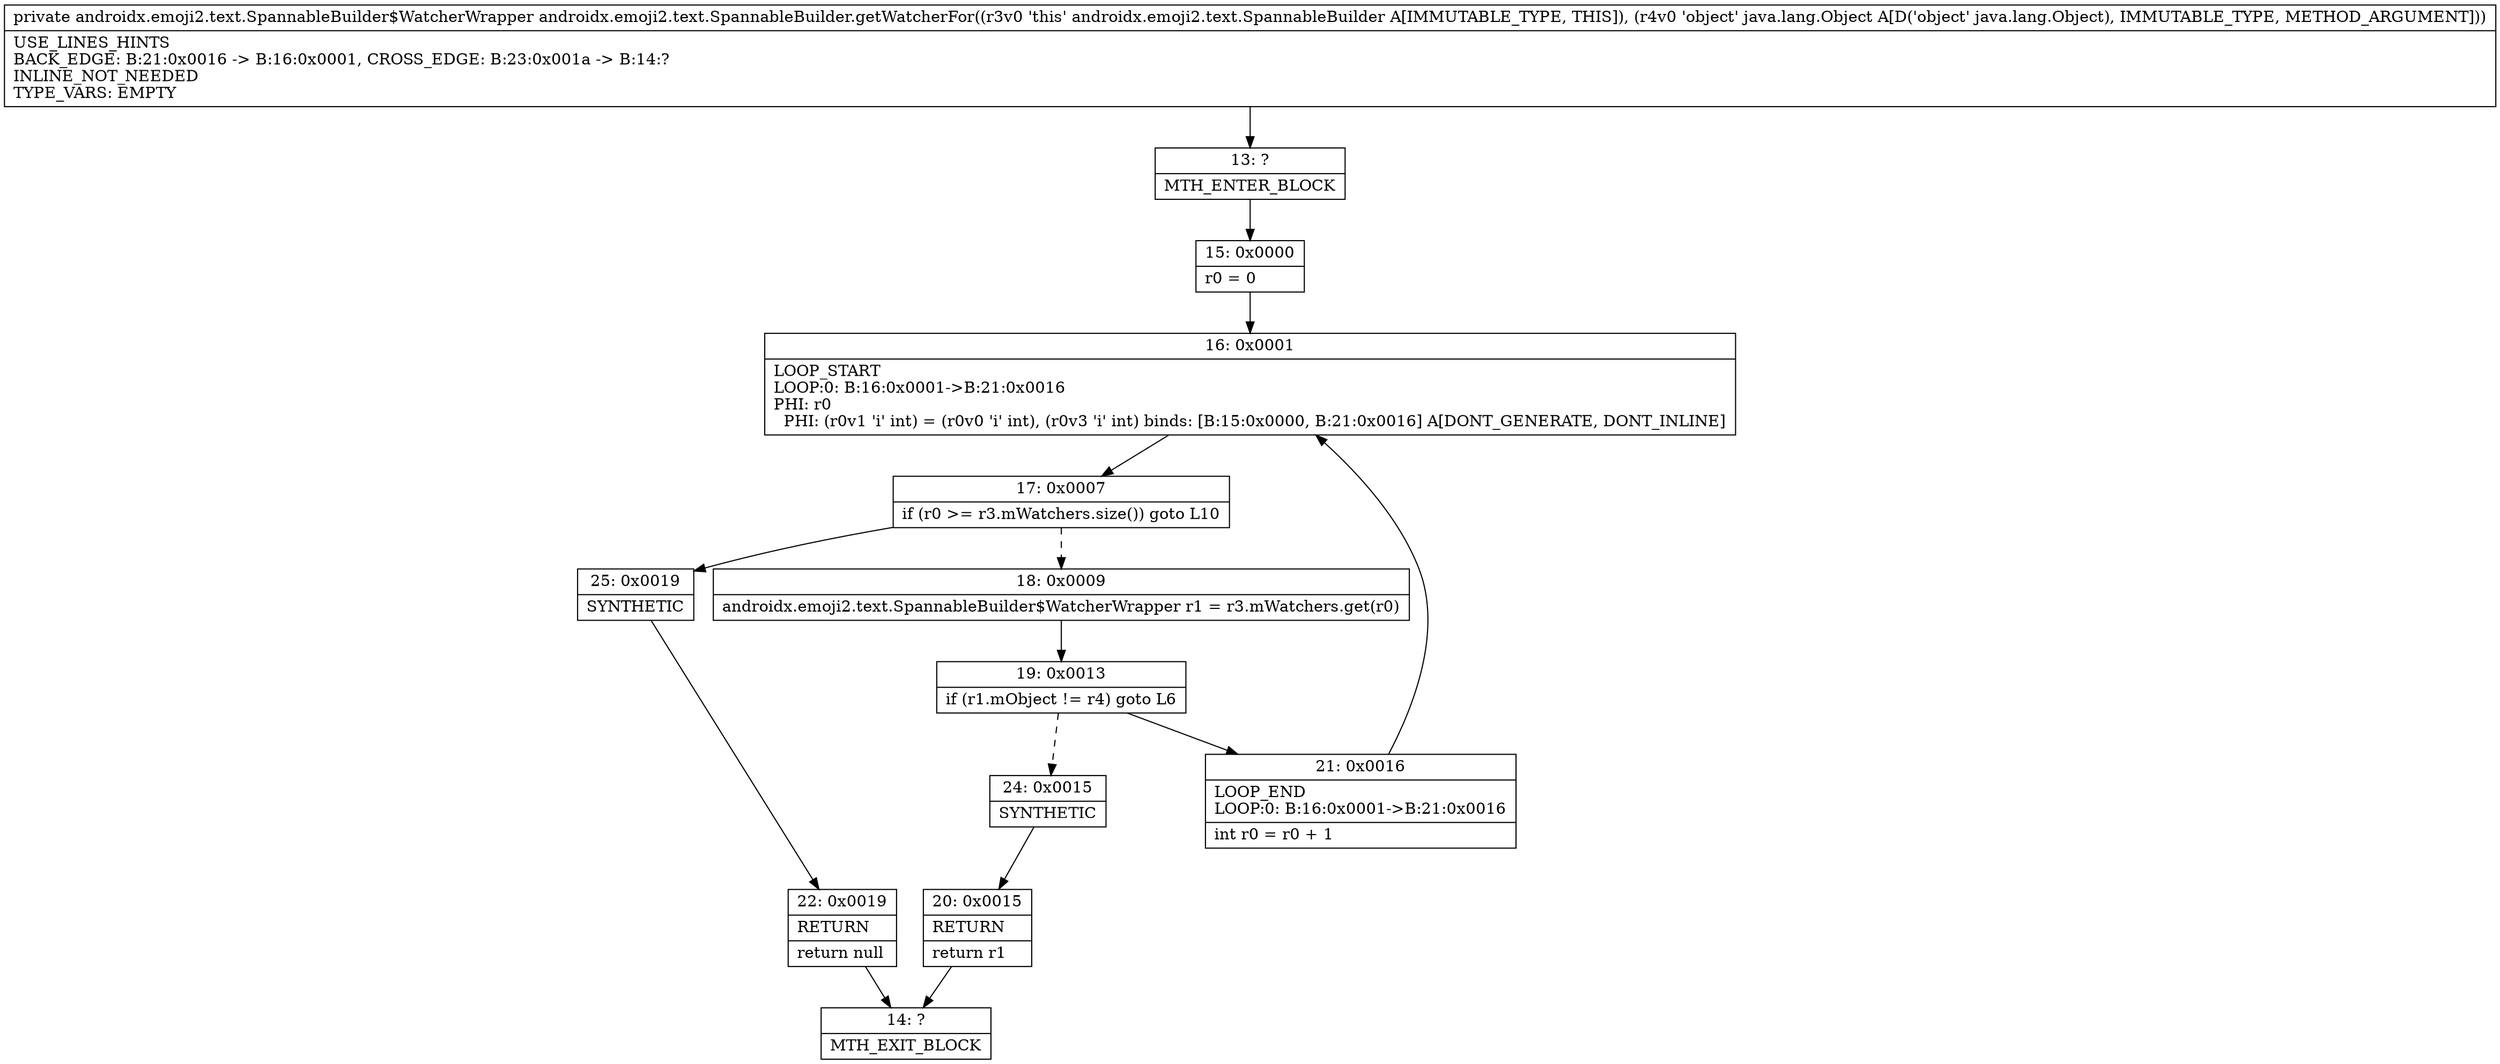 digraph "CFG forandroidx.emoji2.text.SpannableBuilder.getWatcherFor(Ljava\/lang\/Object;)Landroidx\/emoji2\/text\/SpannableBuilder$WatcherWrapper;" {
Node_13 [shape=record,label="{13\:\ ?|MTH_ENTER_BLOCK\l}"];
Node_15 [shape=record,label="{15\:\ 0x0000|r0 = 0\l}"];
Node_16 [shape=record,label="{16\:\ 0x0001|LOOP_START\lLOOP:0: B:16:0x0001\-\>B:21:0x0016\lPHI: r0 \l  PHI: (r0v1 'i' int) = (r0v0 'i' int), (r0v3 'i' int) binds: [B:15:0x0000, B:21:0x0016] A[DONT_GENERATE, DONT_INLINE]\l}"];
Node_17 [shape=record,label="{17\:\ 0x0007|if (r0 \>= r3.mWatchers.size()) goto L10\l}"];
Node_18 [shape=record,label="{18\:\ 0x0009|androidx.emoji2.text.SpannableBuilder$WatcherWrapper r1 = r3.mWatchers.get(r0)\l}"];
Node_19 [shape=record,label="{19\:\ 0x0013|if (r1.mObject != r4) goto L6\l}"];
Node_21 [shape=record,label="{21\:\ 0x0016|LOOP_END\lLOOP:0: B:16:0x0001\-\>B:21:0x0016\l|int r0 = r0 + 1\l}"];
Node_24 [shape=record,label="{24\:\ 0x0015|SYNTHETIC\l}"];
Node_20 [shape=record,label="{20\:\ 0x0015|RETURN\l|return r1\l}"];
Node_14 [shape=record,label="{14\:\ ?|MTH_EXIT_BLOCK\l}"];
Node_25 [shape=record,label="{25\:\ 0x0019|SYNTHETIC\l}"];
Node_22 [shape=record,label="{22\:\ 0x0019|RETURN\l|return null\l}"];
MethodNode[shape=record,label="{private androidx.emoji2.text.SpannableBuilder$WatcherWrapper androidx.emoji2.text.SpannableBuilder.getWatcherFor((r3v0 'this' androidx.emoji2.text.SpannableBuilder A[IMMUTABLE_TYPE, THIS]), (r4v0 'object' java.lang.Object A[D('object' java.lang.Object), IMMUTABLE_TYPE, METHOD_ARGUMENT]))  | USE_LINES_HINTS\lBACK_EDGE: B:21:0x0016 \-\> B:16:0x0001, CROSS_EDGE: B:23:0x001a \-\> B:14:?\lINLINE_NOT_NEEDED\lTYPE_VARS: EMPTY\l}"];
MethodNode -> Node_13;Node_13 -> Node_15;
Node_15 -> Node_16;
Node_16 -> Node_17;
Node_17 -> Node_18[style=dashed];
Node_17 -> Node_25;
Node_18 -> Node_19;
Node_19 -> Node_21;
Node_19 -> Node_24[style=dashed];
Node_21 -> Node_16;
Node_24 -> Node_20;
Node_20 -> Node_14;
Node_25 -> Node_22;
Node_22 -> Node_14;
}

